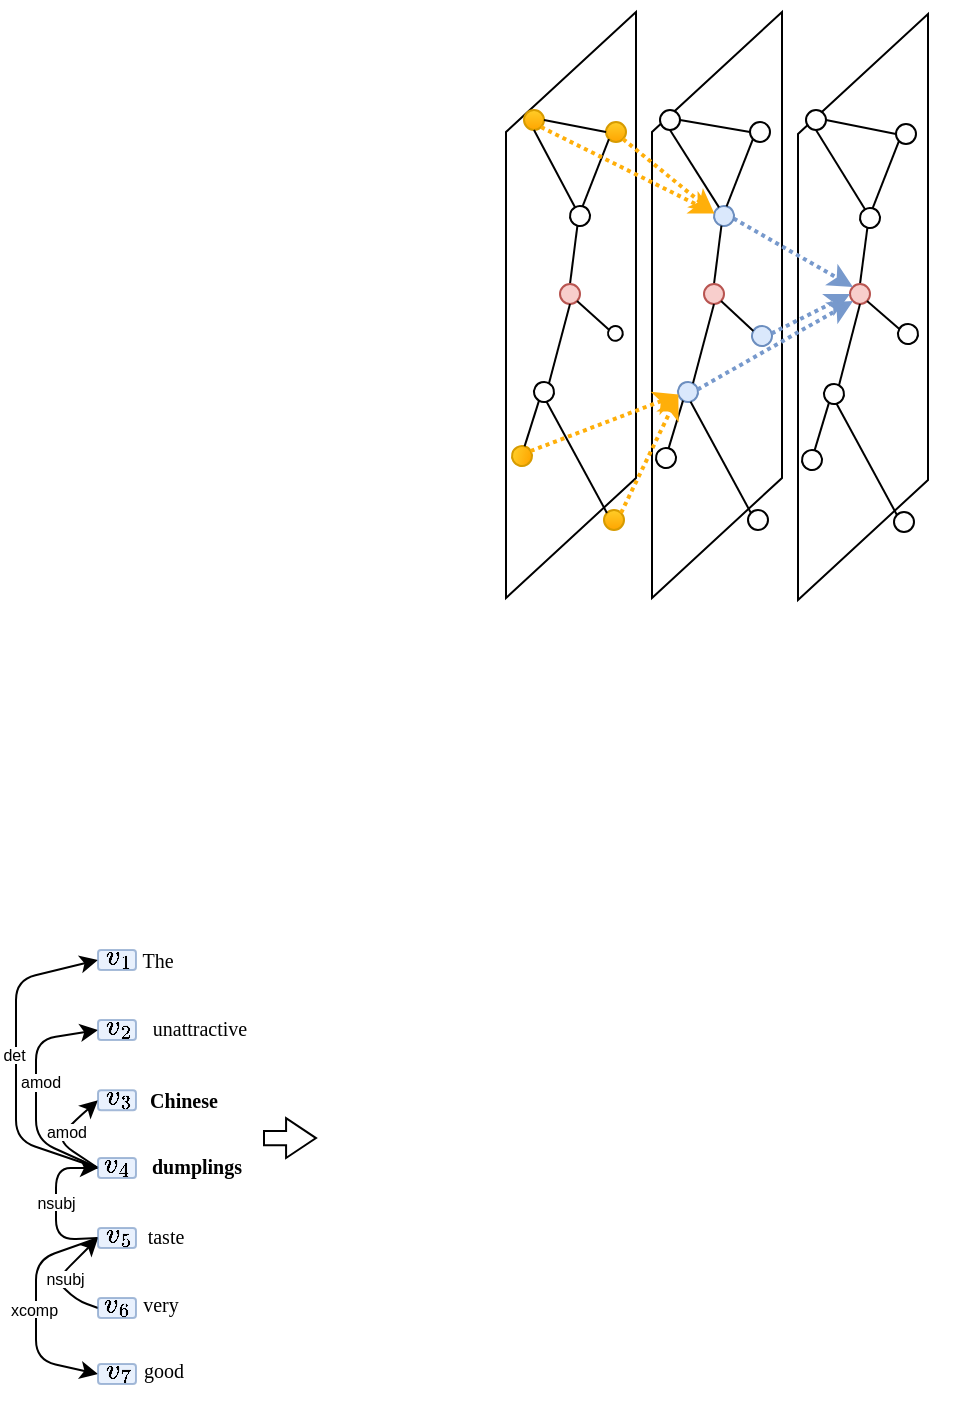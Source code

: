 <mxfile version="22.1.11" type="github">
  <diagram name="第 1 页" id="UdHhdu_RjbXMg5WVr8Md">
    <mxGraphModel dx="700" dy="369" grid="1" gridSize="10" guides="1" tooltips="1" connect="1" arrows="1" fold="1" page="1" pageScale="1" pageWidth="827" pageHeight="1169" math="1" shadow="0">
      <root>
        <mxCell id="0" />
        <mxCell id="1" parent="0" />
        <mxCell id="knmmFiuvMeLzxP_OvAo0-62" value="" style="group;rotation=90;" vertex="1" connectable="0" parent="1">
          <mxGeometry x="310" y="280" width="311" height="251" as="geometry" />
        </mxCell>
        <mxCell id="knmmFiuvMeLzxP_OvAo0-64" value="" style="shape=parallelogram;perimeter=parallelogramPerimeter;fixedSize=1;rotation=-90;direction=east;flipH=1;container=0;size=60;shadow=0;fillColor=default;" vertex="1" parent="knmmFiuvMeLzxP_OvAo0-62">
          <mxGeometry x="-59" y="90" width="293" height="65" as="geometry" />
        </mxCell>
        <mxCell id="knmmFiuvMeLzxP_OvAo0-65" value="" style="shape=parallelogram;perimeter=parallelogramPerimeter;fixedSize=1;rotation=-90;direction=west;flipH=1;container=0;size=60;shadow=0;fillColor=default;" vertex="1" parent="knmmFiuvMeLzxP_OvAo0-62">
          <mxGeometry x="14" y="90" width="293" height="65" as="geometry" />
        </mxCell>
        <mxCell id="knmmFiuvMeLzxP_OvAo0-66" value="" style="shape=parallelogram;perimeter=parallelogramPerimeter;fixedSize=1;rotation=-90;direction=west;flipH=1;container=0;size=60;shadow=0;fillColor=default;" vertex="1" parent="knmmFiuvMeLzxP_OvAo0-62">
          <mxGeometry x="87" y="91" width="293" height="65" as="geometry" />
        </mxCell>
        <mxCell id="knmmFiuvMeLzxP_OvAo0-67" value="" style="ellipse;aspect=fixed;shadow=0;rotation=-30;" vertex="1" parent="knmmFiuvMeLzxP_OvAo0-62">
          <mxGeometry x="232" y="74" width="10" height="10" as="geometry" />
        </mxCell>
        <mxCell id="knmmFiuvMeLzxP_OvAo0-68" value="" style="endArrow=none;rounded=0;exitX=0.5;exitY=0;exitDx=0;exitDy=0;shadow=0;entryX=0;entryY=1;entryDx=0;entryDy=0;" edge="1" parent="knmmFiuvMeLzxP_OvAo0-62" source="knmmFiuvMeLzxP_OvAo0-70" target="knmmFiuvMeLzxP_OvAo0-67">
          <mxGeometry width="50" height="50" relative="1" as="geometry">
            <mxPoint x="63" y="155" as="sourcePoint" />
            <mxPoint x="237" y="99" as="targetPoint" />
          </mxGeometry>
        </mxCell>
        <mxCell id="knmmFiuvMeLzxP_OvAo0-69" value="" style="ellipse;aspect=fixed;shadow=0;rotation=-15;" vertex="1" parent="knmmFiuvMeLzxP_OvAo0-62">
          <mxGeometry x="251" y="132" width="10" height="10" as="geometry" />
        </mxCell>
        <mxCell id="knmmFiuvMeLzxP_OvAo0-70" value="" style="ellipse;aspect=fixed;shadow=0;rotation=0;fillColor=#f8cecc;strokeColor=#b85450;" vertex="1" parent="knmmFiuvMeLzxP_OvAo0-62">
          <mxGeometry x="227" y="112" width="10" height="10" as="geometry" />
        </mxCell>
        <mxCell id="knmmFiuvMeLzxP_OvAo0-71" value="" style="endArrow=none;rounded=0;exitX=0;exitY=0;exitDx=0;exitDy=0;shadow=0;entryX=1;entryY=1;entryDx=0;entryDy=0;" edge="1" parent="knmmFiuvMeLzxP_OvAo0-62" source="knmmFiuvMeLzxP_OvAo0-69" target="knmmFiuvMeLzxP_OvAo0-70">
          <mxGeometry width="50" height="50" relative="1" as="geometry">
            <mxPoint x="125" y="175" as="sourcePoint" />
            <mxPoint x="217" y="139" as="targetPoint" />
          </mxGeometry>
        </mxCell>
        <mxCell id="knmmFiuvMeLzxP_OvAo0-72" value="" style="ellipse;aspect=fixed;shadow=0;rotation=-15;" vertex="1" parent="knmmFiuvMeLzxP_OvAo0-62">
          <mxGeometry x="214" y="162" width="10" height="10" as="geometry" />
        </mxCell>
        <mxCell id="knmmFiuvMeLzxP_OvAo0-73" value="" style="ellipse;aspect=fixed;shadow=0;rotation=0;" vertex="1" parent="knmmFiuvMeLzxP_OvAo0-62">
          <mxGeometry x="250" y="32" width="10" height="10" as="geometry" />
        </mxCell>
        <mxCell id="knmmFiuvMeLzxP_OvAo0-74" value="" style="endArrow=none;rounded=0;exitX=0;exitY=1;exitDx=0;exitDy=0;shadow=0;entryX=1;entryY=0;entryDx=0;entryDy=0;" edge="1" parent="knmmFiuvMeLzxP_OvAo0-62" source="knmmFiuvMeLzxP_OvAo0-73" target="knmmFiuvMeLzxP_OvAo0-67">
          <mxGeometry width="50" height="50" relative="1" as="geometry">
            <mxPoint x="259" y="187" as="sourcePoint" />
            <mxPoint x="255" y="151" as="targetPoint" />
          </mxGeometry>
        </mxCell>
        <mxCell id="knmmFiuvMeLzxP_OvAo0-75" value="" style="ellipse;aspect=fixed;shadow=0;rotation=0;" vertex="1" parent="knmmFiuvMeLzxP_OvAo0-62">
          <mxGeometry x="205" y="25" width="10" height="10" as="geometry" />
        </mxCell>
        <mxCell id="knmmFiuvMeLzxP_OvAo0-76" value="" style="endArrow=none;rounded=0;exitX=0.5;exitY=1;exitDx=0;exitDy=0;shadow=0;entryX=0.5;entryY=0;entryDx=0;entryDy=0;" edge="1" parent="knmmFiuvMeLzxP_OvAo0-62" source="knmmFiuvMeLzxP_OvAo0-75" target="knmmFiuvMeLzxP_OvAo0-67">
          <mxGeometry width="50" height="50" relative="1" as="geometry">
            <mxPoint x="172" y="-11" as="sourcePoint" />
            <mxPoint x="172" y="36" as="targetPoint" />
          </mxGeometry>
        </mxCell>
        <mxCell id="knmmFiuvMeLzxP_OvAo0-77" value="" style="endArrow=none;rounded=0;exitX=0;exitY=0.5;exitDx=0;exitDy=0;shadow=0;entryX=1;entryY=0.5;entryDx=0;entryDy=0;" edge="1" parent="knmmFiuvMeLzxP_OvAo0-62" source="knmmFiuvMeLzxP_OvAo0-73" target="knmmFiuvMeLzxP_OvAo0-75">
          <mxGeometry width="50" height="50" relative="1" as="geometry">
            <mxPoint x="193" y="16" as="sourcePoint" />
            <mxPoint x="168" y="49" as="targetPoint" />
          </mxGeometry>
        </mxCell>
        <mxCell id="knmmFiuvMeLzxP_OvAo0-78" value="" style="endArrow=none;rounded=0;exitX=0.5;exitY=1;exitDx=0;exitDy=0;entryX=1;entryY=0;entryDx=0;entryDy=0;shadow=0;" edge="1" parent="knmmFiuvMeLzxP_OvAo0-62" source="knmmFiuvMeLzxP_OvAo0-70" target="knmmFiuvMeLzxP_OvAo0-72">
          <mxGeometry width="50" height="50" relative="1" as="geometry">
            <mxPoint x="145" y="146" as="sourcePoint" />
            <mxPoint x="133" y="104" as="targetPoint" />
          </mxGeometry>
        </mxCell>
        <mxCell id="knmmFiuvMeLzxP_OvAo0-79" value="" style="ellipse;aspect=fixed;shadow=0;rotation=0;" vertex="1" parent="knmmFiuvMeLzxP_OvAo0-62">
          <mxGeometry x="249" y="226" width="10" height="10" as="geometry" />
        </mxCell>
        <mxCell id="knmmFiuvMeLzxP_OvAo0-80" value="" style="endArrow=none;rounded=0;exitX=0;exitY=0;exitDx=0;exitDy=0;shadow=0;entryX=0.5;entryY=1;entryDx=0;entryDy=0;" edge="1" parent="knmmFiuvMeLzxP_OvAo0-62" source="knmmFiuvMeLzxP_OvAo0-79" target="knmmFiuvMeLzxP_OvAo0-72">
          <mxGeometry width="50" height="50" relative="1" as="geometry">
            <mxPoint x="221" y="142" as="sourcePoint" />
            <mxPoint x="176" y="148" as="targetPoint" />
          </mxGeometry>
        </mxCell>
        <mxCell id="knmmFiuvMeLzxP_OvAo0-81" value="" style="ellipse;aspect=fixed;shadow=0;rotation=-75;" vertex="1" parent="knmmFiuvMeLzxP_OvAo0-62">
          <mxGeometry x="203" y="195" width="10" height="10" as="geometry" />
        </mxCell>
        <mxCell id="knmmFiuvMeLzxP_OvAo0-82" value="" style="endArrow=none;rounded=0;shadow=0;entryX=1;entryY=0.5;entryDx=0;entryDy=0;exitX=0;exitY=1;exitDx=0;exitDy=0;" edge="1" parent="knmmFiuvMeLzxP_OvAo0-62" source="knmmFiuvMeLzxP_OvAo0-72" target="knmmFiuvMeLzxP_OvAo0-81">
          <mxGeometry width="50" height="50" relative="1" as="geometry">
            <mxPoint x="177" y="158" as="sourcePoint" />
            <mxPoint x="174" y="164" as="targetPoint" />
          </mxGeometry>
        </mxCell>
        <mxCell id="knmmFiuvMeLzxP_OvAo0-83" value="" style="endArrow=classic;rounded=0;entryX=0;entryY=0;entryDx=0;entryDy=0;exitX=1;exitY=1;exitDx=0;exitDy=0;strokeColor=#7799CC;dashed=1;dashPattern=1 1;strokeWidth=2;" edge="1" parent="knmmFiuvMeLzxP_OvAo0-62" source="knmmFiuvMeLzxP_OvAo0-84" target="knmmFiuvMeLzxP_OvAo0-70">
          <mxGeometry width="50" height="50" relative="1" as="geometry">
            <mxPoint x="173" y="-314" as="sourcePoint" />
            <mxPoint x="279" y="-361" as="targetPoint" />
          </mxGeometry>
        </mxCell>
        <mxCell id="knmmFiuvMeLzxP_OvAo0-84" value="" style="ellipse;aspect=fixed;shadow=0;rotation=-30;fillColor=#dae8fc;strokeColor=#6c8ebf;" vertex="1" parent="knmmFiuvMeLzxP_OvAo0-62">
          <mxGeometry x="159" y="73" width="10" height="10" as="geometry" />
        </mxCell>
        <mxCell id="knmmFiuvMeLzxP_OvAo0-85" value="" style="endArrow=none;rounded=0;exitX=0.5;exitY=0;exitDx=0;exitDy=0;shadow=0;entryX=0;entryY=1;entryDx=0;entryDy=0;" edge="1" parent="knmmFiuvMeLzxP_OvAo0-62" source="knmmFiuvMeLzxP_OvAo0-87" target="knmmFiuvMeLzxP_OvAo0-84">
          <mxGeometry width="50" height="50" relative="1" as="geometry">
            <mxPoint x="-10" y="154" as="sourcePoint" />
            <mxPoint x="164" y="98" as="targetPoint" />
          </mxGeometry>
        </mxCell>
        <mxCell id="knmmFiuvMeLzxP_OvAo0-86" value="" style="ellipse;aspect=fixed;shadow=0;rotation=-15;strokeColor=#6C8EBF;fillColor=#DAE8FC;" vertex="1" parent="knmmFiuvMeLzxP_OvAo0-62">
          <mxGeometry x="178" y="133" width="10" height="10" as="geometry" />
        </mxCell>
        <mxCell id="knmmFiuvMeLzxP_OvAo0-87" value="" style="ellipse;aspect=fixed;shadow=0;rotation=0;fillColor=#f8cecc;strokeColor=#b85450;" vertex="1" parent="knmmFiuvMeLzxP_OvAo0-62">
          <mxGeometry x="154" y="112" width="10" height="10" as="geometry" />
        </mxCell>
        <mxCell id="knmmFiuvMeLzxP_OvAo0-88" value="" style="endArrow=none;rounded=0;exitX=0;exitY=0;exitDx=0;exitDy=0;shadow=0;entryX=1;entryY=1;entryDx=0;entryDy=0;" edge="1" parent="knmmFiuvMeLzxP_OvAo0-62" source="knmmFiuvMeLzxP_OvAo0-86" target="knmmFiuvMeLzxP_OvAo0-87">
          <mxGeometry width="50" height="50" relative="1" as="geometry">
            <mxPoint x="52" y="174" as="sourcePoint" />
            <mxPoint x="144" y="138" as="targetPoint" />
          </mxGeometry>
        </mxCell>
        <mxCell id="knmmFiuvMeLzxP_OvAo0-89" value="" style="ellipse;aspect=fixed;shadow=0;rotation=-15;fillColor=#dae8fc;strokeColor=#6c8ebf;" vertex="1" parent="knmmFiuvMeLzxP_OvAo0-62">
          <mxGeometry x="141" y="161" width="10" height="10" as="geometry" />
        </mxCell>
        <mxCell id="knmmFiuvMeLzxP_OvAo0-90" value="" style="ellipse;aspect=fixed;shadow=0;rotation=0;" vertex="1" parent="knmmFiuvMeLzxP_OvAo0-62">
          <mxGeometry x="177" y="31" width="10" height="10" as="geometry" />
        </mxCell>
        <mxCell id="knmmFiuvMeLzxP_OvAo0-91" value="" style="endArrow=none;rounded=0;exitX=0;exitY=1;exitDx=0;exitDy=0;shadow=0;entryX=1;entryY=0;entryDx=0;entryDy=0;" edge="1" parent="knmmFiuvMeLzxP_OvAo0-62" source="knmmFiuvMeLzxP_OvAo0-90" target="knmmFiuvMeLzxP_OvAo0-84">
          <mxGeometry width="50" height="50" relative="1" as="geometry">
            <mxPoint x="186" y="186" as="sourcePoint" />
            <mxPoint x="182" y="150" as="targetPoint" />
          </mxGeometry>
        </mxCell>
        <mxCell id="knmmFiuvMeLzxP_OvAo0-92" value="" style="ellipse;aspect=fixed;shadow=0;rotation=0;" vertex="1" parent="knmmFiuvMeLzxP_OvAo0-62">
          <mxGeometry x="132" y="25" width="10" height="10" as="geometry" />
        </mxCell>
        <mxCell id="knmmFiuvMeLzxP_OvAo0-93" value="" style="endArrow=none;rounded=0;exitX=0.5;exitY=1;exitDx=0;exitDy=0;shadow=0;entryX=0.5;entryY=0;entryDx=0;entryDy=0;" edge="1" parent="knmmFiuvMeLzxP_OvAo0-62" source="knmmFiuvMeLzxP_OvAo0-92" target="knmmFiuvMeLzxP_OvAo0-84">
          <mxGeometry width="50" height="50" relative="1" as="geometry">
            <mxPoint x="99" y="-12" as="sourcePoint" />
            <mxPoint x="99" y="35" as="targetPoint" />
          </mxGeometry>
        </mxCell>
        <mxCell id="knmmFiuvMeLzxP_OvAo0-94" value="" style="endArrow=none;rounded=0;exitX=0;exitY=0.5;exitDx=0;exitDy=0;shadow=0;entryX=1;entryY=0.5;entryDx=0;entryDy=0;" edge="1" parent="knmmFiuvMeLzxP_OvAo0-62" source="knmmFiuvMeLzxP_OvAo0-90" target="knmmFiuvMeLzxP_OvAo0-92">
          <mxGeometry width="50" height="50" relative="1" as="geometry">
            <mxPoint x="120" y="15" as="sourcePoint" />
            <mxPoint x="95" y="48" as="targetPoint" />
          </mxGeometry>
        </mxCell>
        <mxCell id="knmmFiuvMeLzxP_OvAo0-95" value="" style="endArrow=none;rounded=0;exitX=0.5;exitY=1;exitDx=0;exitDy=0;entryX=1;entryY=0;entryDx=0;entryDy=0;shadow=0;" edge="1" parent="knmmFiuvMeLzxP_OvAo0-62" source="knmmFiuvMeLzxP_OvAo0-87" target="knmmFiuvMeLzxP_OvAo0-89">
          <mxGeometry width="50" height="50" relative="1" as="geometry">
            <mxPoint x="72" y="145" as="sourcePoint" />
            <mxPoint x="60" y="103" as="targetPoint" />
          </mxGeometry>
        </mxCell>
        <mxCell id="knmmFiuvMeLzxP_OvAo0-96" value="" style="ellipse;aspect=fixed;shadow=0;rotation=0;" vertex="1" parent="knmmFiuvMeLzxP_OvAo0-62">
          <mxGeometry x="176" y="225" width="10" height="10" as="geometry" />
        </mxCell>
        <mxCell id="knmmFiuvMeLzxP_OvAo0-97" value="" style="endArrow=none;rounded=0;exitX=0;exitY=0;exitDx=0;exitDy=0;shadow=0;entryX=0.5;entryY=1;entryDx=0;entryDy=0;" edge="1" parent="knmmFiuvMeLzxP_OvAo0-62" source="knmmFiuvMeLzxP_OvAo0-96" target="knmmFiuvMeLzxP_OvAo0-89">
          <mxGeometry width="50" height="50" relative="1" as="geometry">
            <mxPoint x="148" y="141" as="sourcePoint" />
            <mxPoint x="103" y="147" as="targetPoint" />
          </mxGeometry>
        </mxCell>
        <mxCell id="knmmFiuvMeLzxP_OvAo0-98" value="" style="ellipse;aspect=fixed;shadow=0;rotation=-75;" vertex="1" parent="knmmFiuvMeLzxP_OvAo0-62">
          <mxGeometry x="130" y="194" width="10" height="10" as="geometry" />
        </mxCell>
        <mxCell id="knmmFiuvMeLzxP_OvAo0-99" value="" style="endArrow=none;rounded=0;shadow=0;entryX=1;entryY=0.5;entryDx=0;entryDy=0;exitX=0;exitY=1;exitDx=0;exitDy=0;" edge="1" parent="knmmFiuvMeLzxP_OvAo0-62" source="knmmFiuvMeLzxP_OvAo0-89" target="knmmFiuvMeLzxP_OvAo0-98">
          <mxGeometry width="50" height="50" relative="1" as="geometry">
            <mxPoint x="104" y="157" as="sourcePoint" />
            <mxPoint x="101" y="163" as="targetPoint" />
          </mxGeometry>
        </mxCell>
        <mxCell id="knmmFiuvMeLzxP_OvAo0-100" value="" style="ellipse;aspect=fixed;shadow=0;rotation=-30;" vertex="1" parent="knmmFiuvMeLzxP_OvAo0-62">
          <mxGeometry x="87" y="73" width="10" height="10" as="geometry" />
        </mxCell>
        <mxCell id="knmmFiuvMeLzxP_OvAo0-101" value="" style="endArrow=none;rounded=0;exitX=0.5;exitY=0;exitDx=0;exitDy=0;shadow=0;entryX=0;entryY=1;entryDx=0;entryDy=0;" edge="1" parent="knmmFiuvMeLzxP_OvAo0-62" source="knmmFiuvMeLzxP_OvAo0-103" target="knmmFiuvMeLzxP_OvAo0-100">
          <mxGeometry width="50" height="50" relative="1" as="geometry">
            <mxPoint x="-82" y="154" as="sourcePoint" />
            <mxPoint x="92" y="98" as="targetPoint" />
          </mxGeometry>
        </mxCell>
        <mxCell id="knmmFiuvMeLzxP_OvAo0-102" value="" style="ellipse;aspect=fixed;shadow=0;rotation=-15;" vertex="1" parent="knmmFiuvMeLzxP_OvAo0-62">
          <mxGeometry x="106" y="133" width="7.38" height="7.38" as="geometry" />
        </mxCell>
        <mxCell id="knmmFiuvMeLzxP_OvAo0-103" value="" style="ellipse;aspect=fixed;shadow=0;rotation=0;fillColor=#f8cecc;strokeColor=#b85450;" vertex="1" parent="knmmFiuvMeLzxP_OvAo0-62">
          <mxGeometry x="82" y="112" width="10" height="10" as="geometry" />
        </mxCell>
        <mxCell id="knmmFiuvMeLzxP_OvAo0-104" value="" style="endArrow=none;rounded=0;exitX=0;exitY=0;exitDx=0;exitDy=0;shadow=0;entryX=1;entryY=1;entryDx=0;entryDy=0;" edge="1" parent="knmmFiuvMeLzxP_OvAo0-62" source="knmmFiuvMeLzxP_OvAo0-102" target="knmmFiuvMeLzxP_OvAo0-103">
          <mxGeometry width="50" height="50" relative="1" as="geometry">
            <mxPoint x="-20" y="174" as="sourcePoint" />
            <mxPoint x="72" y="138" as="targetPoint" />
          </mxGeometry>
        </mxCell>
        <mxCell id="knmmFiuvMeLzxP_OvAo0-105" value="" style="ellipse;aspect=fixed;shadow=0;rotation=-15;" vertex="1" parent="knmmFiuvMeLzxP_OvAo0-62">
          <mxGeometry x="69" y="161" width="10" height="10" as="geometry" />
        </mxCell>
        <mxCell id="knmmFiuvMeLzxP_OvAo0-106" value="" style="ellipse;aspect=fixed;shadow=0;rotation=0;fillColor=#ffcd28;strokeColor=#d79b00;gradientColor=#ffa500;" vertex="1" parent="knmmFiuvMeLzxP_OvAo0-62">
          <mxGeometry x="105" y="31" width="10" height="10" as="geometry" />
        </mxCell>
        <mxCell id="knmmFiuvMeLzxP_OvAo0-107" value="" style="endArrow=none;rounded=0;exitX=0;exitY=1;exitDx=0;exitDy=0;shadow=0;entryX=1;entryY=0;entryDx=0;entryDy=0;" edge="1" parent="knmmFiuvMeLzxP_OvAo0-62" source="knmmFiuvMeLzxP_OvAo0-106" target="knmmFiuvMeLzxP_OvAo0-100">
          <mxGeometry width="50" height="50" relative="1" as="geometry">
            <mxPoint x="114" y="186" as="sourcePoint" />
            <mxPoint x="110" y="150" as="targetPoint" />
          </mxGeometry>
        </mxCell>
        <mxCell id="knmmFiuvMeLzxP_OvAo0-108" value="" style="ellipse;aspect=fixed;shadow=0;rotation=0;fillColor=#ffcd28;gradientColor=#ffa500;strokeColor=#d79b00;" vertex="1" parent="knmmFiuvMeLzxP_OvAo0-62">
          <mxGeometry x="64" y="25" width="10" height="10" as="geometry" />
        </mxCell>
        <mxCell id="knmmFiuvMeLzxP_OvAo0-109" value="" style="endArrow=none;rounded=0;exitX=0.5;exitY=1;exitDx=0;exitDy=0;shadow=0;entryX=0.5;entryY=0;entryDx=0;entryDy=0;" edge="1" parent="knmmFiuvMeLzxP_OvAo0-62" source="knmmFiuvMeLzxP_OvAo0-108" target="knmmFiuvMeLzxP_OvAo0-100">
          <mxGeometry width="50" height="50" relative="1" as="geometry">
            <mxPoint x="27" y="-12" as="sourcePoint" />
            <mxPoint x="27" y="35" as="targetPoint" />
          </mxGeometry>
        </mxCell>
        <mxCell id="knmmFiuvMeLzxP_OvAo0-110" value="" style="endArrow=none;rounded=0;exitX=0;exitY=0.5;exitDx=0;exitDy=0;shadow=0;entryX=1;entryY=0.5;entryDx=0;entryDy=0;" edge="1" parent="knmmFiuvMeLzxP_OvAo0-62" source="knmmFiuvMeLzxP_OvAo0-106" target="knmmFiuvMeLzxP_OvAo0-108">
          <mxGeometry width="50" height="50" relative="1" as="geometry">
            <mxPoint x="48" y="15" as="sourcePoint" />
            <mxPoint x="23" y="48" as="targetPoint" />
          </mxGeometry>
        </mxCell>
        <mxCell id="knmmFiuvMeLzxP_OvAo0-111" value="" style="endArrow=none;rounded=0;exitX=0.5;exitY=1;exitDx=0;exitDy=0;entryX=1;entryY=0;entryDx=0;entryDy=0;shadow=0;" edge="1" parent="knmmFiuvMeLzxP_OvAo0-62" source="knmmFiuvMeLzxP_OvAo0-103" target="knmmFiuvMeLzxP_OvAo0-105">
          <mxGeometry width="50" height="50" relative="1" as="geometry">
            <mxPoint y="145" as="sourcePoint" />
            <mxPoint x="-12" y="103" as="targetPoint" />
          </mxGeometry>
        </mxCell>
        <mxCell id="knmmFiuvMeLzxP_OvAo0-112" value="" style="ellipse;aspect=fixed;shadow=0;rotation=0;fillColor=#ffcd28;gradientColor=#ffa500;strokeColor=#d79b00;" vertex="1" parent="knmmFiuvMeLzxP_OvAo0-62">
          <mxGeometry x="104" y="225" width="10" height="10" as="geometry" />
        </mxCell>
        <mxCell id="knmmFiuvMeLzxP_OvAo0-113" value="" style="endArrow=none;rounded=0;exitX=0;exitY=0;exitDx=0;exitDy=0;shadow=0;entryX=0.5;entryY=1;entryDx=0;entryDy=0;" edge="1" parent="knmmFiuvMeLzxP_OvAo0-62" source="knmmFiuvMeLzxP_OvAo0-112" target="knmmFiuvMeLzxP_OvAo0-105">
          <mxGeometry width="50" height="50" relative="1" as="geometry">
            <mxPoint x="76" y="141" as="sourcePoint" />
            <mxPoint x="31" y="147" as="targetPoint" />
          </mxGeometry>
        </mxCell>
        <mxCell id="knmmFiuvMeLzxP_OvAo0-114" value="" style="ellipse;aspect=fixed;shadow=0;rotation=-75;fillColor=#ffcd28;gradientColor=#ffa500;strokeColor=#d79b00;" vertex="1" parent="knmmFiuvMeLzxP_OvAo0-62">
          <mxGeometry x="58" y="193" width="10" height="10" as="geometry" />
        </mxCell>
        <mxCell id="knmmFiuvMeLzxP_OvAo0-115" value="" style="endArrow=none;rounded=0;shadow=0;entryX=1;entryY=0.5;entryDx=0;entryDy=0;exitX=0;exitY=1;exitDx=0;exitDy=0;" edge="1" parent="knmmFiuvMeLzxP_OvAo0-62" source="knmmFiuvMeLzxP_OvAo0-105" target="knmmFiuvMeLzxP_OvAo0-114">
          <mxGeometry width="50" height="50" relative="1" as="geometry">
            <mxPoint x="32" y="157" as="sourcePoint" />
            <mxPoint x="29" y="163" as="targetPoint" />
          </mxGeometry>
        </mxCell>
        <mxCell id="knmmFiuvMeLzxP_OvAo0-116" value="" style="endArrow=classic;rounded=0;entryX=0;entryY=1;entryDx=0;entryDy=0;exitX=1;exitY=0.5;exitDx=0;exitDy=0;strokeColor=#7799CC;dashed=1;dashPattern=1 1;strokeWidth=2;" edge="1" parent="knmmFiuvMeLzxP_OvAo0-62" source="knmmFiuvMeLzxP_OvAo0-89" target="knmmFiuvMeLzxP_OvAo0-70">
          <mxGeometry width="50" height="50" relative="1" as="geometry">
            <mxPoint x="150" y="89" as="sourcePoint" />
            <mxPoint x="218" y="129" as="targetPoint" />
          </mxGeometry>
        </mxCell>
        <mxCell id="knmmFiuvMeLzxP_OvAo0-117" value="" style="endArrow=classic;rounded=0;entryX=0;entryY=0;entryDx=0;entryDy=0;exitX=1;exitY=1;exitDx=0;exitDy=0;strokeColor=#FFAF0A;dashed=1;dashPattern=1 1;strokeWidth=2;" edge="1" parent="knmmFiuvMeLzxP_OvAo0-62" source="knmmFiuvMeLzxP_OvAo0-106" target="knmmFiuvMeLzxP_OvAo0-84">
          <mxGeometry width="50" height="50" relative="1" as="geometry">
            <mxPoint x="-38" y="-331" as="sourcePoint" />
            <mxPoint x="121" y="-279" as="targetPoint" />
          </mxGeometry>
        </mxCell>
        <mxCell id="knmmFiuvMeLzxP_OvAo0-118" value="" style="endArrow=classic;rounded=0;entryX=0;entryY=0.5;entryDx=0;entryDy=0;exitX=1;exitY=0.5;exitDx=0;exitDy=0;strokeColor=#7799CC;dashed=1;dashPattern=1 1;strokeWidth=2;" edge="1" parent="knmmFiuvMeLzxP_OvAo0-62" source="knmmFiuvMeLzxP_OvAo0-86" target="knmmFiuvMeLzxP_OvAo0-70">
          <mxGeometry width="50" height="50" relative="1" as="geometry">
            <mxPoint x="131" y="174" as="sourcePoint" />
            <mxPoint x="218" y="136" as="targetPoint" />
          </mxGeometry>
        </mxCell>
        <mxCell id="knmmFiuvMeLzxP_OvAo0-119" value="" style="endArrow=classic;rounded=0;entryX=0;entryY=0;entryDx=0;entryDy=0;exitX=1;exitY=1;exitDx=0;exitDy=0;strokeColor=#FFAF0A;dashed=1;dashPattern=1 1;strokeWidth=2;" edge="1" parent="knmmFiuvMeLzxP_OvAo0-62" source="knmmFiuvMeLzxP_OvAo0-108" target="knmmFiuvMeLzxP_OvAo0-84">
          <mxGeometry width="50" height="50" relative="1" as="geometry">
            <mxPoint x="85" y="49" as="sourcePoint" />
            <mxPoint x="141" y="86" as="targetPoint" />
          </mxGeometry>
        </mxCell>
        <mxCell id="knmmFiuvMeLzxP_OvAo0-120" value="" style="endArrow=classic;rounded=0;entryX=0;entryY=0.5;entryDx=0;entryDy=0;exitX=1;exitY=1;exitDx=0;exitDy=0;strokeColor=#FFAF0A;dashed=1;dashPattern=1 1;strokeWidth=2;" edge="1" parent="knmmFiuvMeLzxP_OvAo0-62" source="knmmFiuvMeLzxP_OvAo0-114" target="knmmFiuvMeLzxP_OvAo0-89">
          <mxGeometry width="50" height="50" relative="1" as="geometry">
            <mxPoint x="44" y="43" as="sourcePoint" />
            <mxPoint x="141" y="86" as="targetPoint" />
          </mxGeometry>
        </mxCell>
        <mxCell id="knmmFiuvMeLzxP_OvAo0-121" value="" style="endArrow=classic;rounded=0;entryX=0;entryY=0.5;entryDx=0;entryDy=0;exitX=1;exitY=0;exitDx=0;exitDy=0;strokeColor=#FFAF0A;dashed=1;dashPattern=1 1;strokeWidth=2;" edge="1" parent="knmmFiuvMeLzxP_OvAo0-62" source="knmmFiuvMeLzxP_OvAo0-112" target="knmmFiuvMeLzxP_OvAo0-89">
          <mxGeometry width="50" height="50" relative="1" as="geometry">
            <mxPoint x="35" y="216" as="sourcePoint" />
            <mxPoint x="122" y="177" as="targetPoint" />
          </mxGeometry>
        </mxCell>
        <UserObject label="The" placeholders="1" name="Variable" id="knmmFiuvMeLzxP_OvAo0-169">
          <mxCell style="text;strokeColor=none;fillColor=none;align=center;verticalAlign=middle;overflow=hidden;fontFamily=Verdana;fontSize=10;" vertex="1" parent="1">
            <mxGeometry x="180" y="720" width="22" height="20" as="geometry" />
          </mxCell>
        </UserObject>
        <UserObject label="unattractive" placeholders="1" name="Variable" id="knmmFiuvMeLzxP_OvAo0-170">
          <mxCell style="text;strokeColor=none;fillColor=none;align=center;verticalAlign=middle;overflow=hidden;fontFamily=Verdana;fontStyle=0;fontSize=10;" vertex="1" parent="1">
            <mxGeometry x="180" y="754" width="64" height="20" as="geometry" />
          </mxCell>
        </UserObject>
        <UserObject label="Chinese" placeholders="1" name="Variable" id="knmmFiuvMeLzxP_OvAo0-171">
          <mxCell style="text;strokeColor=none;fillColor=none;align=center;verticalAlign=middle;overflow=hidden;fontFamily=Verdana;fontStyle=1;fontSize=10;" vertex="1" parent="1">
            <mxGeometry x="180" y="790.08" width="48" height="20" as="geometry" />
          </mxCell>
        </UserObject>
        <UserObject label="dumplings" placeholders="1" name="Variable" id="knmmFiuvMeLzxP_OvAo0-172">
          <mxCell style="text;strokeColor=none;fillColor=none;align=center;verticalAlign=middle;overflow=hidden;fontFamily=Verdana;fontStyle=1;fontSize=10;" vertex="1" parent="1">
            <mxGeometry x="179" y="823" width="63" height="20" as="geometry" />
          </mxCell>
        </UserObject>
        <UserObject label="taste" placeholders="1" name="Variable" id="knmmFiuvMeLzxP_OvAo0-173">
          <mxCell style="text;strokeColor=none;fillColor=none;align=center;verticalAlign=middle;overflow=hidden;fontFamily=Verdana;fontSize=10;" vertex="1" parent="1">
            <mxGeometry x="180" y="858" width="30" height="20" as="geometry" />
          </mxCell>
        </UserObject>
        <UserObject label="very" placeholders="1" name="Variable" id="knmmFiuvMeLzxP_OvAo0-174">
          <mxCell style="text;strokeColor=none;fillColor=none;align=center;verticalAlign=middle;overflow=hidden;fontFamily=Verdana;fontSize=10;" vertex="1" parent="1">
            <mxGeometry x="180" y="892" width="25" height="20" as="geometry" />
          </mxCell>
        </UserObject>
        <UserObject label="good" placeholders="1" name="Variable" id="knmmFiuvMeLzxP_OvAo0-175">
          <mxCell style="text;strokeColor=none;fillColor=none;align=center;verticalAlign=middle;overflow=hidden;fontFamily=Verdana;fontStyle=0;fontSize=10;" vertex="1" parent="1">
            <mxGeometry x="180" y="925" width="28" height="20" as="geometry" />
          </mxCell>
        </UserObject>
        <mxCell id="knmmFiuvMeLzxP_OvAo0-184" value="" style="endArrow=classic;rounded=1;entryX=0;entryY=0.5;entryDx=0;entryDy=0;exitX=0;exitY=0.5;exitDx=0;exitDy=0;" edge="1" parent="1" source="knmmFiuvMeLzxP_OvAo0-231" target="knmmFiuvMeLzxP_OvAo0-225">
          <mxGeometry relative="1" as="geometry">
            <mxPoint x="140" y="830" as="sourcePoint" />
            <mxPoint x="130" y="730" as="targetPoint" />
            <Array as="points">
              <mxPoint x="120" y="820" />
              <mxPoint x="120" y="740" />
            </Array>
          </mxGeometry>
        </mxCell>
        <mxCell id="knmmFiuvMeLzxP_OvAo0-185" value="det" style="edgeLabel;resizable=0;align=center;verticalAlign=middle;fontSize=8;" connectable="0" vertex="1" parent="knmmFiuvMeLzxP_OvAo0-184">
          <mxGeometry relative="1" as="geometry">
            <mxPoint x="-1" y="-3" as="offset" />
          </mxGeometry>
        </mxCell>
        <mxCell id="knmmFiuvMeLzxP_OvAo0-188" value="" style="endArrow=classic;rounded=1;entryX=0;entryY=0.5;entryDx=0;entryDy=0;exitX=0;exitY=0.5;exitDx=0;exitDy=0;" edge="1" parent="1" source="knmmFiuvMeLzxP_OvAo0-231" target="knmmFiuvMeLzxP_OvAo0-229">
          <mxGeometry relative="1" as="geometry">
            <mxPoint x="140" y="830" as="sourcePoint" />
            <mxPoint x="150" y="760" as="targetPoint" />
            <Array as="points">
              <mxPoint x="130" y="820" />
              <mxPoint x="130" y="770" />
            </Array>
          </mxGeometry>
        </mxCell>
        <mxCell id="knmmFiuvMeLzxP_OvAo0-222" value="amod" style="edgeLabel;html=1;align=center;verticalAlign=middle;resizable=0;points=[];fontSize=8;" vertex="1" connectable="0" parent="knmmFiuvMeLzxP_OvAo0-188">
          <mxGeometry x="0.065" y="1" relative="1" as="geometry">
            <mxPoint x="3" y="-2" as="offset" />
          </mxGeometry>
        </mxCell>
        <mxCell id="knmmFiuvMeLzxP_OvAo0-191" value="" style="endArrow=classic;rounded=1;entryX=0;entryY=0.5;entryDx=0;entryDy=0;exitX=0;exitY=0.5;exitDx=0;exitDy=0;" edge="1" parent="1" source="knmmFiuvMeLzxP_OvAo0-232" target="knmmFiuvMeLzxP_OvAo0-231">
          <mxGeometry relative="1" as="geometry">
            <mxPoint x="150" y="863" as="sourcePoint" />
            <mxPoint x="140" y="830" as="targetPoint" />
            <Array as="points">
              <mxPoint x="140" y="870" />
              <mxPoint x="140" y="834" />
            </Array>
          </mxGeometry>
        </mxCell>
        <mxCell id="knmmFiuvMeLzxP_OvAo0-192" value="nsubj" style="edgeLabel;resizable=0;align=center;verticalAlign=middle;fontSize=8;" connectable="0" vertex="1" parent="knmmFiuvMeLzxP_OvAo0-191">
          <mxGeometry relative="1" as="geometry">
            <mxPoint y="-1" as="offset" />
          </mxGeometry>
        </mxCell>
        <mxCell id="knmmFiuvMeLzxP_OvAo0-195" value="" style="endArrow=classic;rounded=1;entryX=0;entryY=0.5;entryDx=0;entryDy=0;exitX=0;exitY=0.5;exitDx=0;exitDy=0;" edge="1" parent="1" source="knmmFiuvMeLzxP_OvAo0-231" target="knmmFiuvMeLzxP_OvAo0-230">
          <mxGeometry relative="1" as="geometry">
            <mxPoint x="140" y="830" as="sourcePoint" />
            <mxPoint x="150" y="790" as="targetPoint" />
            <Array as="points">
              <mxPoint x="140" y="820" />
              <mxPoint x="150" y="810" />
            </Array>
          </mxGeometry>
        </mxCell>
        <mxCell id="knmmFiuvMeLzxP_OvAo0-196" value="amod" style="edgeLabel;resizable=0;align=center;verticalAlign=middle;fontSize=8;" connectable="0" vertex="1" parent="knmmFiuvMeLzxP_OvAo0-195">
          <mxGeometry relative="1" as="geometry">
            <mxPoint x="4" y="-3" as="offset" />
          </mxGeometry>
        </mxCell>
        <mxCell id="knmmFiuvMeLzxP_OvAo0-220" value="" style="endArrow=classic;rounded=1;entryX=0;entryY=0.5;entryDx=0;entryDy=0;exitX=0;exitY=0.5;exitDx=0;exitDy=0;" edge="1" parent="1" source="knmmFiuvMeLzxP_OvAo0-233" target="knmmFiuvMeLzxP_OvAo0-232">
          <mxGeometry relative="1" as="geometry">
            <mxPoint x="150" y="930" as="sourcePoint" />
            <mxPoint x="150" y="890" as="targetPoint" />
            <Array as="points">
              <mxPoint x="150" y="900" />
              <mxPoint x="140" y="890" />
            </Array>
          </mxGeometry>
        </mxCell>
        <mxCell id="knmmFiuvMeLzxP_OvAo0-221" value="nsubj" style="edgeLabel;resizable=0;align=center;verticalAlign=middle;fontSize=8;" connectable="0" vertex="1" parent="knmmFiuvMeLzxP_OvAo0-220">
          <mxGeometry relative="1" as="geometry">
            <mxPoint x="3" y="1" as="offset" />
          </mxGeometry>
        </mxCell>
        <mxCell id="knmmFiuvMeLzxP_OvAo0-218" value="" style="endArrow=classic;rounded=1;exitX=0;exitY=0.5;exitDx=0;exitDy=0;entryX=0;entryY=0.5;entryDx=0;entryDy=0;spacing=2;" edge="1" parent="1" source="knmmFiuvMeLzxP_OvAo0-232" target="knmmFiuvMeLzxP_OvAo0-234">
          <mxGeometry relative="1" as="geometry">
            <mxPoint x="150" y="870" as="sourcePoint" />
            <mxPoint x="140" y="930" as="targetPoint" />
            <Array as="points">
              <mxPoint x="130" y="880" />
              <mxPoint x="130" y="930" />
            </Array>
          </mxGeometry>
        </mxCell>
        <mxCell id="knmmFiuvMeLzxP_OvAo0-219" value="xcomp" style="edgeLabel;resizable=0;align=center;verticalAlign=middle;fontSize=8;" connectable="0" vertex="1" parent="knmmFiuvMeLzxP_OvAo0-218">
          <mxGeometry relative="1" as="geometry">
            <mxPoint x="-1" as="offset" />
          </mxGeometry>
        </mxCell>
        <mxCell id="knmmFiuvMeLzxP_OvAo0-223" value="" style="shadow=0;dashed=0;align=center;verticalAlign=middle;shape=mxgraph.arrows2.arrow;dy=0.64;dx=14.96;flipH=1;notch=0;rotation=-180;aspect=fixed;" vertex="1" parent="1">
          <mxGeometry x="244" y="809.08" width="26" height="19.92" as="geometry" />
        </mxCell>
        <mxCell id="knmmFiuvMeLzxP_OvAo0-225" value="" style="rounded=1;opacity=60;fillColor=#dae8fc;strokeColor=#6c8ebf;" vertex="1" parent="1">
          <mxGeometry x="161" y="725" width="19" height="10" as="geometry" />
        </mxCell>
        <mxCell id="knmmFiuvMeLzxP_OvAo0-228" value="&lt;font style=&quot;font-size: 12px;&quot;&gt;$$v_1$$&lt;/font&gt;&lt;p class=&quot;MsoBodyText&quot; style=&quot;font-size: 12px;&quot;&gt;&lt;/p&gt;" style="text;html=1;align=center;verticalAlign=middle;resizable=0;points=[];autosize=1;strokeColor=none;fillColor=none;fontSize=12;" vertex="1" parent="1">
          <mxGeometry x="135.5" y="708" width="70" height="40" as="geometry" />
        </mxCell>
        <mxCell id="knmmFiuvMeLzxP_OvAo0-229" value="" style="rounded=1;opacity=60;fillColor=#dae8fc;strokeColor=#6c8ebf;" vertex="1" parent="1">
          <mxGeometry x="161" y="760" width="19" height="10" as="geometry" />
        </mxCell>
        <mxCell id="knmmFiuvMeLzxP_OvAo0-230" value="" style="rounded=1;opacity=60;fillColor=#dae8fc;strokeColor=#6c8ebf;" vertex="1" parent="1">
          <mxGeometry x="161" y="795.08" width="19" height="10" as="geometry" />
        </mxCell>
        <mxCell id="knmmFiuvMeLzxP_OvAo0-231" value="" style="rounded=1;opacity=60;fillColor=#dae8fc;strokeColor=#6c8ebf;" vertex="1" parent="1">
          <mxGeometry x="161" y="829" width="19" height="10" as="geometry" />
        </mxCell>
        <mxCell id="knmmFiuvMeLzxP_OvAo0-232" value="" style="rounded=1;opacity=60;fillColor=#dae8fc;strokeColor=#6c8ebf;" vertex="1" parent="1">
          <mxGeometry x="161" y="864" width="19" height="10" as="geometry" />
        </mxCell>
        <mxCell id="knmmFiuvMeLzxP_OvAo0-233" value="" style="rounded=1;opacity=60;fillColor=#dae8fc;strokeColor=#6c8ebf;" vertex="1" parent="1">
          <mxGeometry x="161" y="899" width="19" height="10" as="geometry" />
        </mxCell>
        <mxCell id="knmmFiuvMeLzxP_OvAo0-234" value="" style="rounded=1;opacity=60;fillColor=#dae8fc;strokeColor=#6c8ebf;" vertex="1" parent="1">
          <mxGeometry x="161" y="932" width="19" height="10" as="geometry" />
        </mxCell>
        <mxCell id="knmmFiuvMeLzxP_OvAo0-235" value="&lt;font style=&quot;font-size: 12px;&quot;&gt;$$v_2$$&lt;/font&gt;&lt;p class=&quot;MsoBodyText&quot; style=&quot;font-size: 12px;&quot;&gt;&lt;/p&gt;" style="text;html=1;align=center;verticalAlign=middle;resizable=0;points=[];autosize=1;strokeColor=none;fillColor=none;fontSize=12;" vertex="1" parent="1">
          <mxGeometry x="135.5" y="743" width="70" height="40" as="geometry" />
        </mxCell>
        <mxCell id="knmmFiuvMeLzxP_OvAo0-236" value="&lt;font style=&quot;font-size: 12px;&quot;&gt;$$v_3$$&lt;/font&gt;&lt;p class=&quot;MsoBodyText&quot; style=&quot;font-size: 12px;&quot;&gt;&lt;/p&gt;" style="text;html=1;align=center;verticalAlign=middle;resizable=0;points=[];autosize=1;strokeColor=none;fillColor=none;fontSize=12;" vertex="1" parent="1">
          <mxGeometry x="135.5" y="778" width="70" height="40" as="geometry" />
        </mxCell>
        <mxCell id="knmmFiuvMeLzxP_OvAo0-237" value="&lt;font style=&quot;font-size: 12px;&quot;&gt;$$v_4$$&lt;/font&gt;&lt;p class=&quot;MsoBodyText&quot; style=&quot;font-size: 12px;&quot;&gt;&lt;/p&gt;" style="text;html=1;align=center;verticalAlign=middle;resizable=0;points=[];autosize=1;strokeColor=none;fillColor=none;fontSize=12;" vertex="1" parent="1">
          <mxGeometry x="135" y="812" width="70" height="40" as="geometry" />
        </mxCell>
        <mxCell id="knmmFiuvMeLzxP_OvAo0-238" value="&lt;font style=&quot;font-size: 12px;&quot;&gt;$$v_5$$&lt;/font&gt;&lt;p class=&quot;MsoBodyText&quot; style=&quot;font-size: 12px;&quot;&gt;&lt;/p&gt;" style="text;html=1;align=center;verticalAlign=middle;resizable=0;points=[];autosize=1;strokeColor=none;fillColor=none;fontSize=12;" vertex="1" parent="1">
          <mxGeometry x="135.5" y="847" width="70" height="40" as="geometry" />
        </mxCell>
        <mxCell id="knmmFiuvMeLzxP_OvAo0-239" value="&lt;font style=&quot;font-size: 12px;&quot;&gt;$$v_6$$&lt;/font&gt;&lt;p class=&quot;MsoBodyText&quot; style=&quot;font-size: 12px;&quot;&gt;&lt;/p&gt;" style="text;html=1;align=center;verticalAlign=middle;resizable=0;points=[];autosize=1;strokeColor=none;fillColor=none;fontSize=12;" vertex="1" parent="1">
          <mxGeometry x="135" y="882" width="70" height="40" as="geometry" />
        </mxCell>
        <mxCell id="knmmFiuvMeLzxP_OvAo0-240" value="&lt;font style=&quot;font-size: 12px;&quot;&gt;$$v_7$$&lt;/font&gt;&lt;p class=&quot;MsoBodyText&quot; style=&quot;font-size: 12px;&quot;&gt;&lt;/p&gt;" style="text;html=1;align=center;verticalAlign=middle;resizable=0;points=[];autosize=1;strokeColor=none;fillColor=none;fontSize=12;" vertex="1" parent="1">
          <mxGeometry x="135.5" y="915" width="70" height="40" as="geometry" />
        </mxCell>
      </root>
    </mxGraphModel>
  </diagram>
</mxfile>
